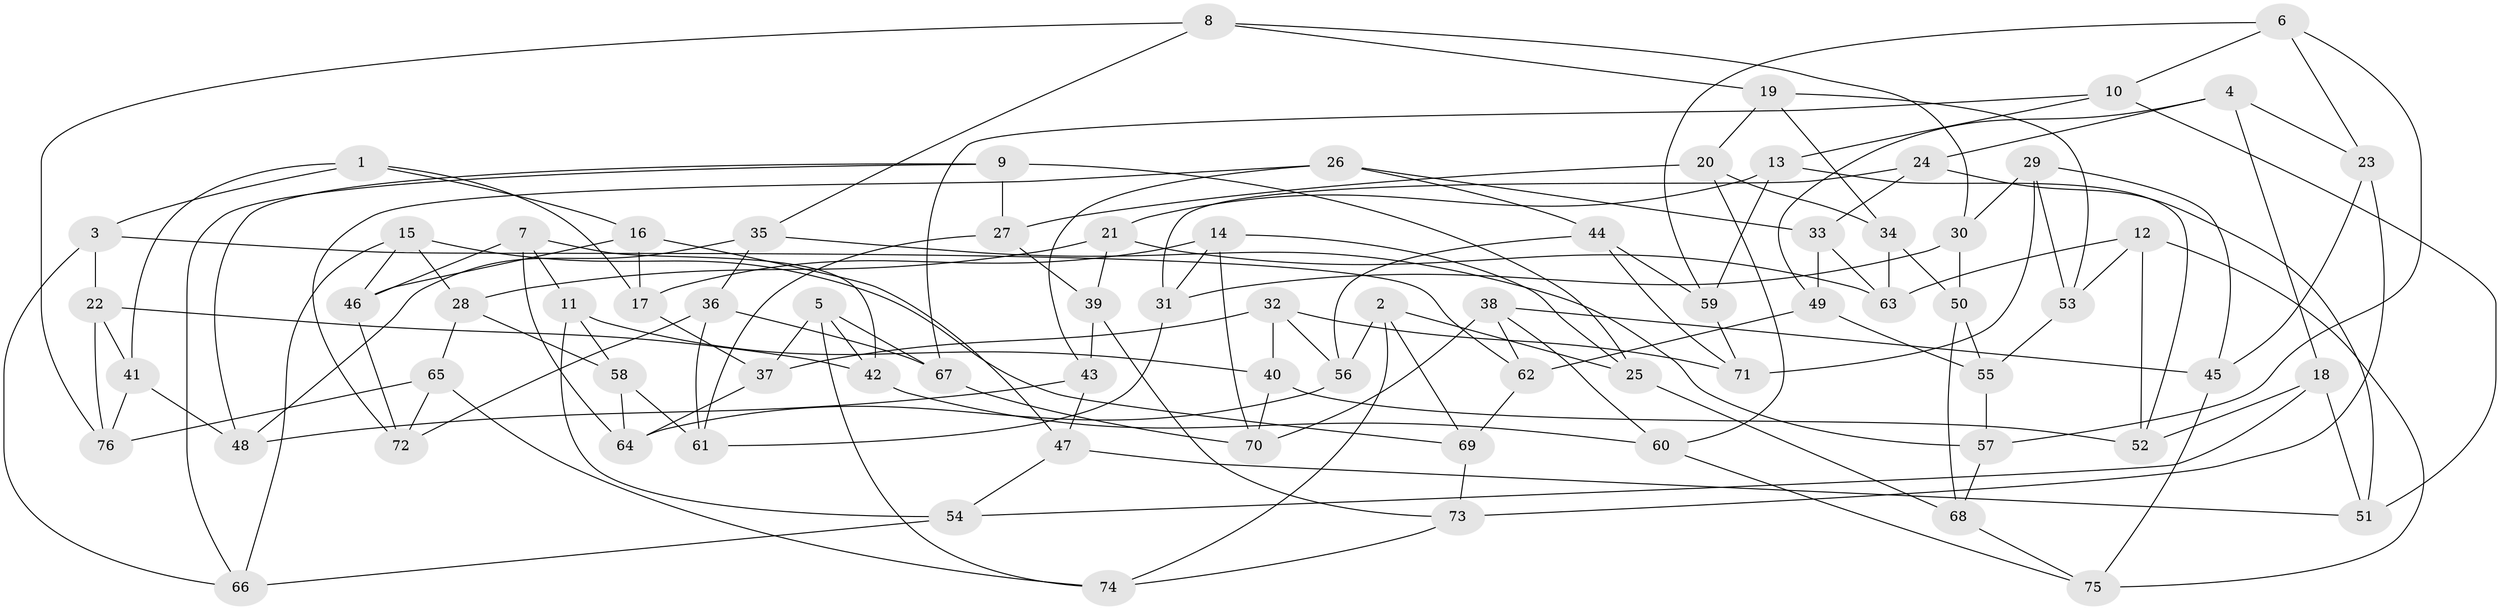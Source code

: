 // Generated by graph-tools (version 1.1) at 2025/58/03/09/25 04:58:00]
// undirected, 76 vertices, 152 edges
graph export_dot {
graph [start="1"]
  node [color=gray90,style=filled];
  1;
  2;
  3;
  4;
  5;
  6;
  7;
  8;
  9;
  10;
  11;
  12;
  13;
  14;
  15;
  16;
  17;
  18;
  19;
  20;
  21;
  22;
  23;
  24;
  25;
  26;
  27;
  28;
  29;
  30;
  31;
  32;
  33;
  34;
  35;
  36;
  37;
  38;
  39;
  40;
  41;
  42;
  43;
  44;
  45;
  46;
  47;
  48;
  49;
  50;
  51;
  52;
  53;
  54;
  55;
  56;
  57;
  58;
  59;
  60;
  61;
  62;
  63;
  64;
  65;
  66;
  67;
  68;
  69;
  70;
  71;
  72;
  73;
  74;
  75;
  76;
  1 -- 16;
  1 -- 41;
  1 -- 17;
  1 -- 3;
  2 -- 25;
  2 -- 69;
  2 -- 56;
  2 -- 74;
  3 -- 62;
  3 -- 66;
  3 -- 22;
  4 -- 23;
  4 -- 24;
  4 -- 49;
  4 -- 18;
  5 -- 37;
  5 -- 67;
  5 -- 42;
  5 -- 74;
  6 -- 57;
  6 -- 59;
  6 -- 10;
  6 -- 23;
  7 -- 42;
  7 -- 11;
  7 -- 46;
  7 -- 64;
  8 -- 19;
  8 -- 35;
  8 -- 30;
  8 -- 76;
  9 -- 66;
  9 -- 27;
  9 -- 25;
  9 -- 48;
  10 -- 13;
  10 -- 51;
  10 -- 67;
  11 -- 58;
  11 -- 40;
  11 -- 54;
  12 -- 75;
  12 -- 53;
  12 -- 52;
  12 -- 63;
  13 -- 52;
  13 -- 21;
  13 -- 59;
  14 -- 31;
  14 -- 17;
  14 -- 70;
  14 -- 25;
  15 -- 69;
  15 -- 46;
  15 -- 28;
  15 -- 66;
  16 -- 47;
  16 -- 17;
  16 -- 46;
  17 -- 37;
  18 -- 51;
  18 -- 54;
  18 -- 52;
  19 -- 53;
  19 -- 20;
  19 -- 34;
  20 -- 60;
  20 -- 27;
  20 -- 34;
  21 -- 63;
  21 -- 28;
  21 -- 39;
  22 -- 41;
  22 -- 76;
  22 -- 42;
  23 -- 73;
  23 -- 45;
  24 -- 51;
  24 -- 31;
  24 -- 33;
  25 -- 68;
  26 -- 72;
  26 -- 43;
  26 -- 44;
  26 -- 33;
  27 -- 39;
  27 -- 61;
  28 -- 65;
  28 -- 58;
  29 -- 53;
  29 -- 45;
  29 -- 30;
  29 -- 71;
  30 -- 50;
  30 -- 31;
  31 -- 61;
  32 -- 56;
  32 -- 37;
  32 -- 40;
  32 -- 71;
  33 -- 63;
  33 -- 49;
  34 -- 63;
  34 -- 50;
  35 -- 36;
  35 -- 48;
  35 -- 57;
  36 -- 67;
  36 -- 61;
  36 -- 72;
  37 -- 64;
  38 -- 70;
  38 -- 60;
  38 -- 45;
  38 -- 62;
  39 -- 73;
  39 -- 43;
  40 -- 52;
  40 -- 70;
  41 -- 76;
  41 -- 48;
  42 -- 60;
  43 -- 47;
  43 -- 48;
  44 -- 56;
  44 -- 59;
  44 -- 71;
  45 -- 75;
  46 -- 72;
  47 -- 54;
  47 -- 51;
  49 -- 62;
  49 -- 55;
  50 -- 55;
  50 -- 68;
  53 -- 55;
  54 -- 66;
  55 -- 57;
  56 -- 64;
  57 -- 68;
  58 -- 64;
  58 -- 61;
  59 -- 71;
  60 -- 75;
  62 -- 69;
  65 -- 72;
  65 -- 76;
  65 -- 74;
  67 -- 70;
  68 -- 75;
  69 -- 73;
  73 -- 74;
}
